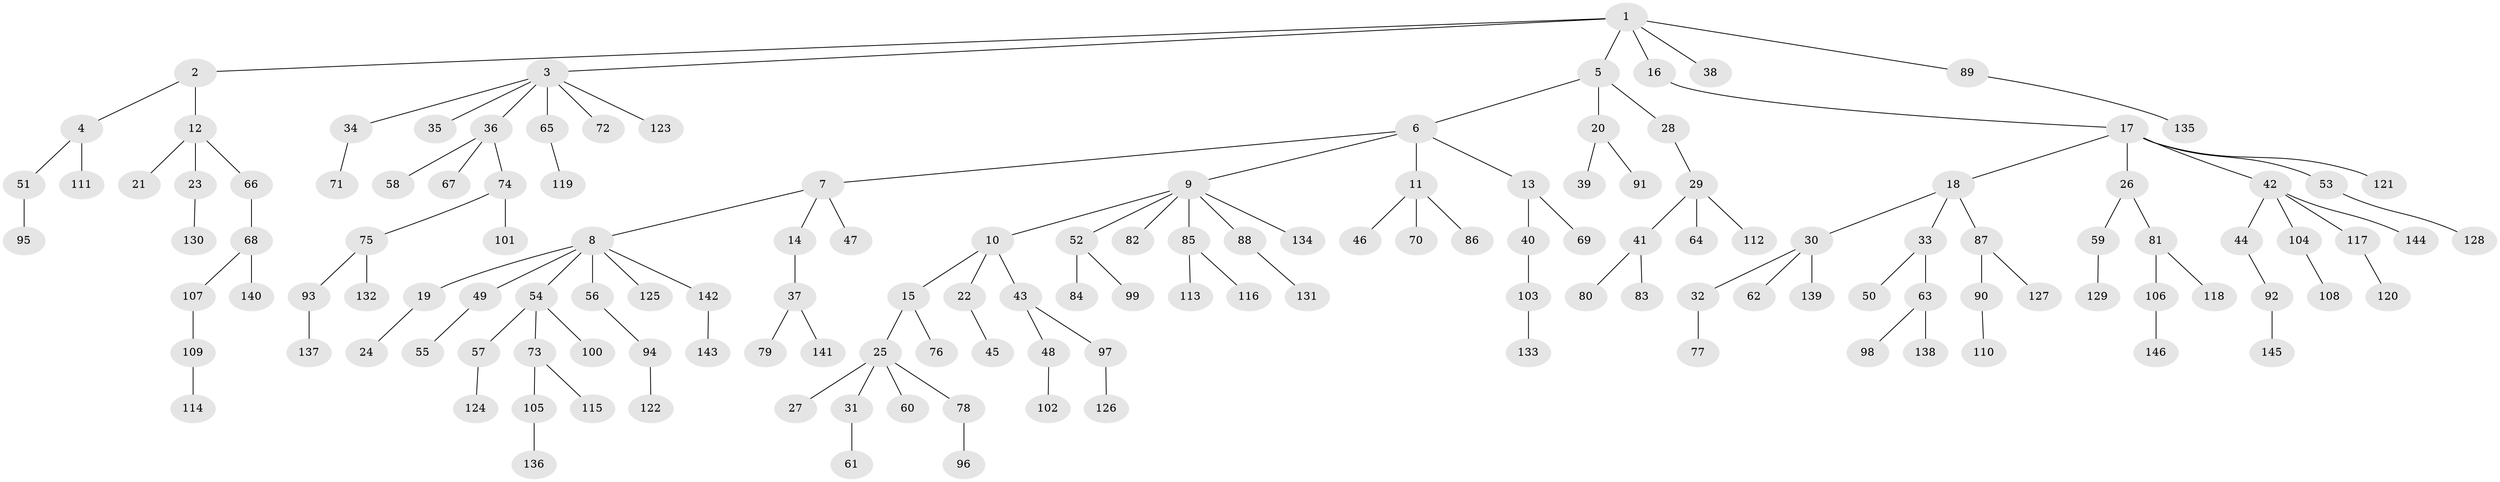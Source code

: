 // coarse degree distribution, {8: 0.00980392156862745, 4: 0.06862745098039216, 6: 0.0392156862745098, 7: 0.00980392156862745, 3: 0.06862745098039216, 2: 0.19607843137254902, 5: 0.029411764705882353, 1: 0.5784313725490197}
// Generated by graph-tools (version 1.1) at 2025/52/02/27/25 19:52:13]
// undirected, 146 vertices, 145 edges
graph export_dot {
graph [start="1"]
  node [color=gray90,style=filled];
  1;
  2;
  3;
  4;
  5;
  6;
  7;
  8;
  9;
  10;
  11;
  12;
  13;
  14;
  15;
  16;
  17;
  18;
  19;
  20;
  21;
  22;
  23;
  24;
  25;
  26;
  27;
  28;
  29;
  30;
  31;
  32;
  33;
  34;
  35;
  36;
  37;
  38;
  39;
  40;
  41;
  42;
  43;
  44;
  45;
  46;
  47;
  48;
  49;
  50;
  51;
  52;
  53;
  54;
  55;
  56;
  57;
  58;
  59;
  60;
  61;
  62;
  63;
  64;
  65;
  66;
  67;
  68;
  69;
  70;
  71;
  72;
  73;
  74;
  75;
  76;
  77;
  78;
  79;
  80;
  81;
  82;
  83;
  84;
  85;
  86;
  87;
  88;
  89;
  90;
  91;
  92;
  93;
  94;
  95;
  96;
  97;
  98;
  99;
  100;
  101;
  102;
  103;
  104;
  105;
  106;
  107;
  108;
  109;
  110;
  111;
  112;
  113;
  114;
  115;
  116;
  117;
  118;
  119;
  120;
  121;
  122;
  123;
  124;
  125;
  126;
  127;
  128;
  129;
  130;
  131;
  132;
  133;
  134;
  135;
  136;
  137;
  138;
  139;
  140;
  141;
  142;
  143;
  144;
  145;
  146;
  1 -- 2;
  1 -- 3;
  1 -- 5;
  1 -- 16;
  1 -- 38;
  1 -- 89;
  2 -- 4;
  2 -- 12;
  3 -- 34;
  3 -- 35;
  3 -- 36;
  3 -- 65;
  3 -- 72;
  3 -- 123;
  4 -- 51;
  4 -- 111;
  5 -- 6;
  5 -- 20;
  5 -- 28;
  6 -- 7;
  6 -- 9;
  6 -- 11;
  6 -- 13;
  7 -- 8;
  7 -- 14;
  7 -- 47;
  8 -- 19;
  8 -- 49;
  8 -- 54;
  8 -- 56;
  8 -- 125;
  8 -- 142;
  9 -- 10;
  9 -- 52;
  9 -- 82;
  9 -- 85;
  9 -- 88;
  9 -- 134;
  10 -- 15;
  10 -- 22;
  10 -- 43;
  11 -- 46;
  11 -- 70;
  11 -- 86;
  12 -- 21;
  12 -- 23;
  12 -- 66;
  13 -- 40;
  13 -- 69;
  14 -- 37;
  15 -- 25;
  15 -- 76;
  16 -- 17;
  17 -- 18;
  17 -- 26;
  17 -- 42;
  17 -- 53;
  17 -- 121;
  18 -- 30;
  18 -- 33;
  18 -- 87;
  19 -- 24;
  20 -- 39;
  20 -- 91;
  22 -- 45;
  23 -- 130;
  25 -- 27;
  25 -- 31;
  25 -- 60;
  25 -- 78;
  26 -- 59;
  26 -- 81;
  28 -- 29;
  29 -- 41;
  29 -- 64;
  29 -- 112;
  30 -- 32;
  30 -- 62;
  30 -- 139;
  31 -- 61;
  32 -- 77;
  33 -- 50;
  33 -- 63;
  34 -- 71;
  36 -- 58;
  36 -- 67;
  36 -- 74;
  37 -- 79;
  37 -- 141;
  40 -- 103;
  41 -- 80;
  41 -- 83;
  42 -- 44;
  42 -- 104;
  42 -- 117;
  42 -- 144;
  43 -- 48;
  43 -- 97;
  44 -- 92;
  48 -- 102;
  49 -- 55;
  51 -- 95;
  52 -- 84;
  52 -- 99;
  53 -- 128;
  54 -- 57;
  54 -- 73;
  54 -- 100;
  56 -- 94;
  57 -- 124;
  59 -- 129;
  63 -- 98;
  63 -- 138;
  65 -- 119;
  66 -- 68;
  68 -- 107;
  68 -- 140;
  73 -- 105;
  73 -- 115;
  74 -- 75;
  74 -- 101;
  75 -- 93;
  75 -- 132;
  78 -- 96;
  81 -- 106;
  81 -- 118;
  85 -- 113;
  85 -- 116;
  87 -- 90;
  87 -- 127;
  88 -- 131;
  89 -- 135;
  90 -- 110;
  92 -- 145;
  93 -- 137;
  94 -- 122;
  97 -- 126;
  103 -- 133;
  104 -- 108;
  105 -- 136;
  106 -- 146;
  107 -- 109;
  109 -- 114;
  117 -- 120;
  142 -- 143;
}
